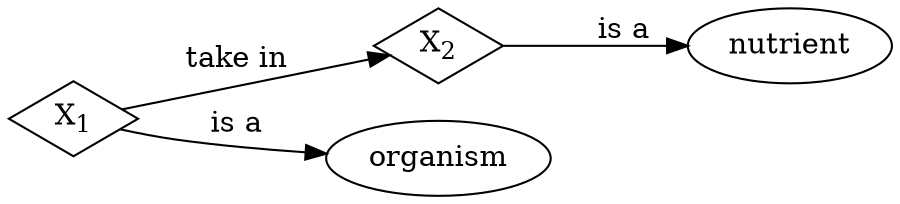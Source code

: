digraph {
	graph [rankdir=LR];
	x1 [label=<X<SUB>1</SUB>>, shape=diamond];
	x2 [label=<X<SUB>2</SUB>>, shape=diamond];
	x1 -> organism[label=" is a"];
	x2 -> nutrient[label=" is a"];
	x1 -> x2[label=" take in"];
}